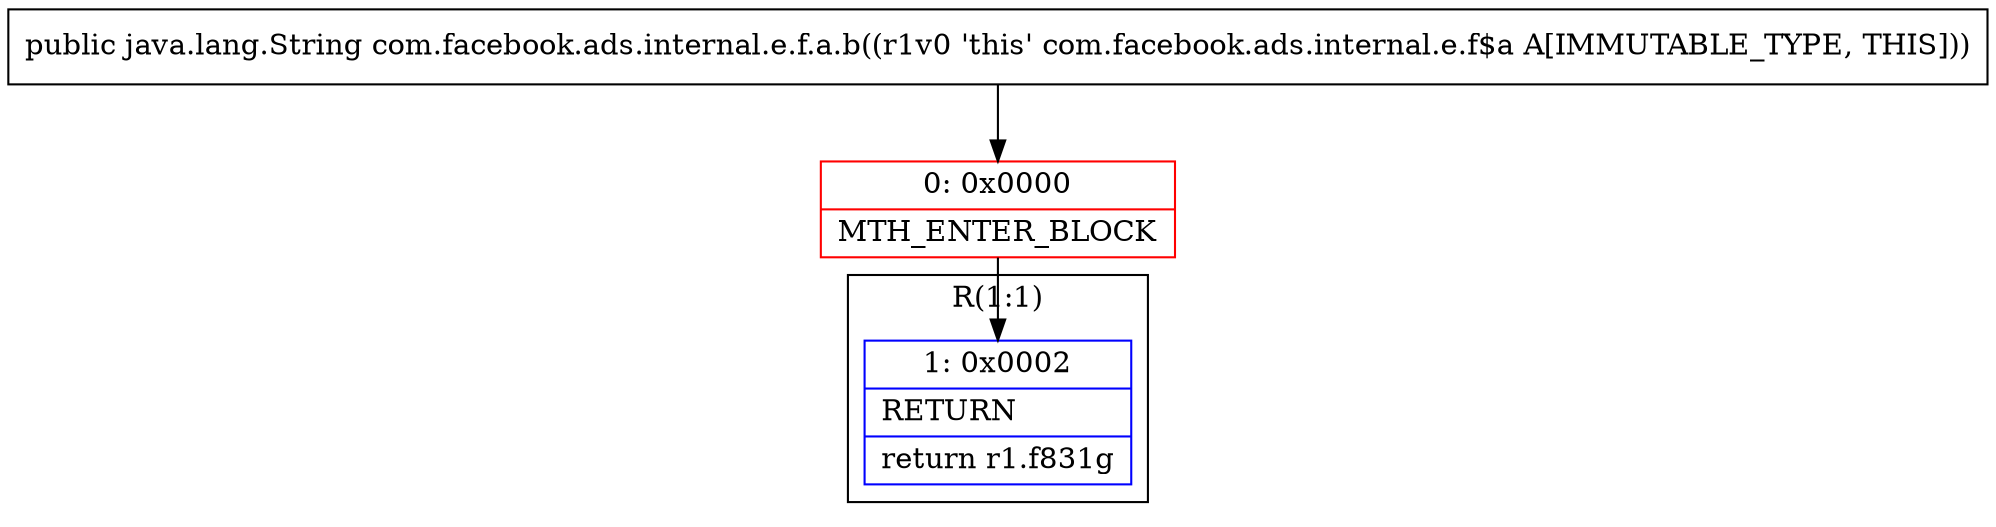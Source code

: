 digraph "CFG forcom.facebook.ads.internal.e.f.a.b()Ljava\/lang\/String;" {
subgraph cluster_Region_498572232 {
label = "R(1:1)";
node [shape=record,color=blue];
Node_1 [shape=record,label="{1\:\ 0x0002|RETURN\l|return r1.f831g\l}"];
}
Node_0 [shape=record,color=red,label="{0\:\ 0x0000|MTH_ENTER_BLOCK\l}"];
MethodNode[shape=record,label="{public java.lang.String com.facebook.ads.internal.e.f.a.b((r1v0 'this' com.facebook.ads.internal.e.f$a A[IMMUTABLE_TYPE, THIS])) }"];
MethodNode -> Node_0;
Node_0 -> Node_1;
}

